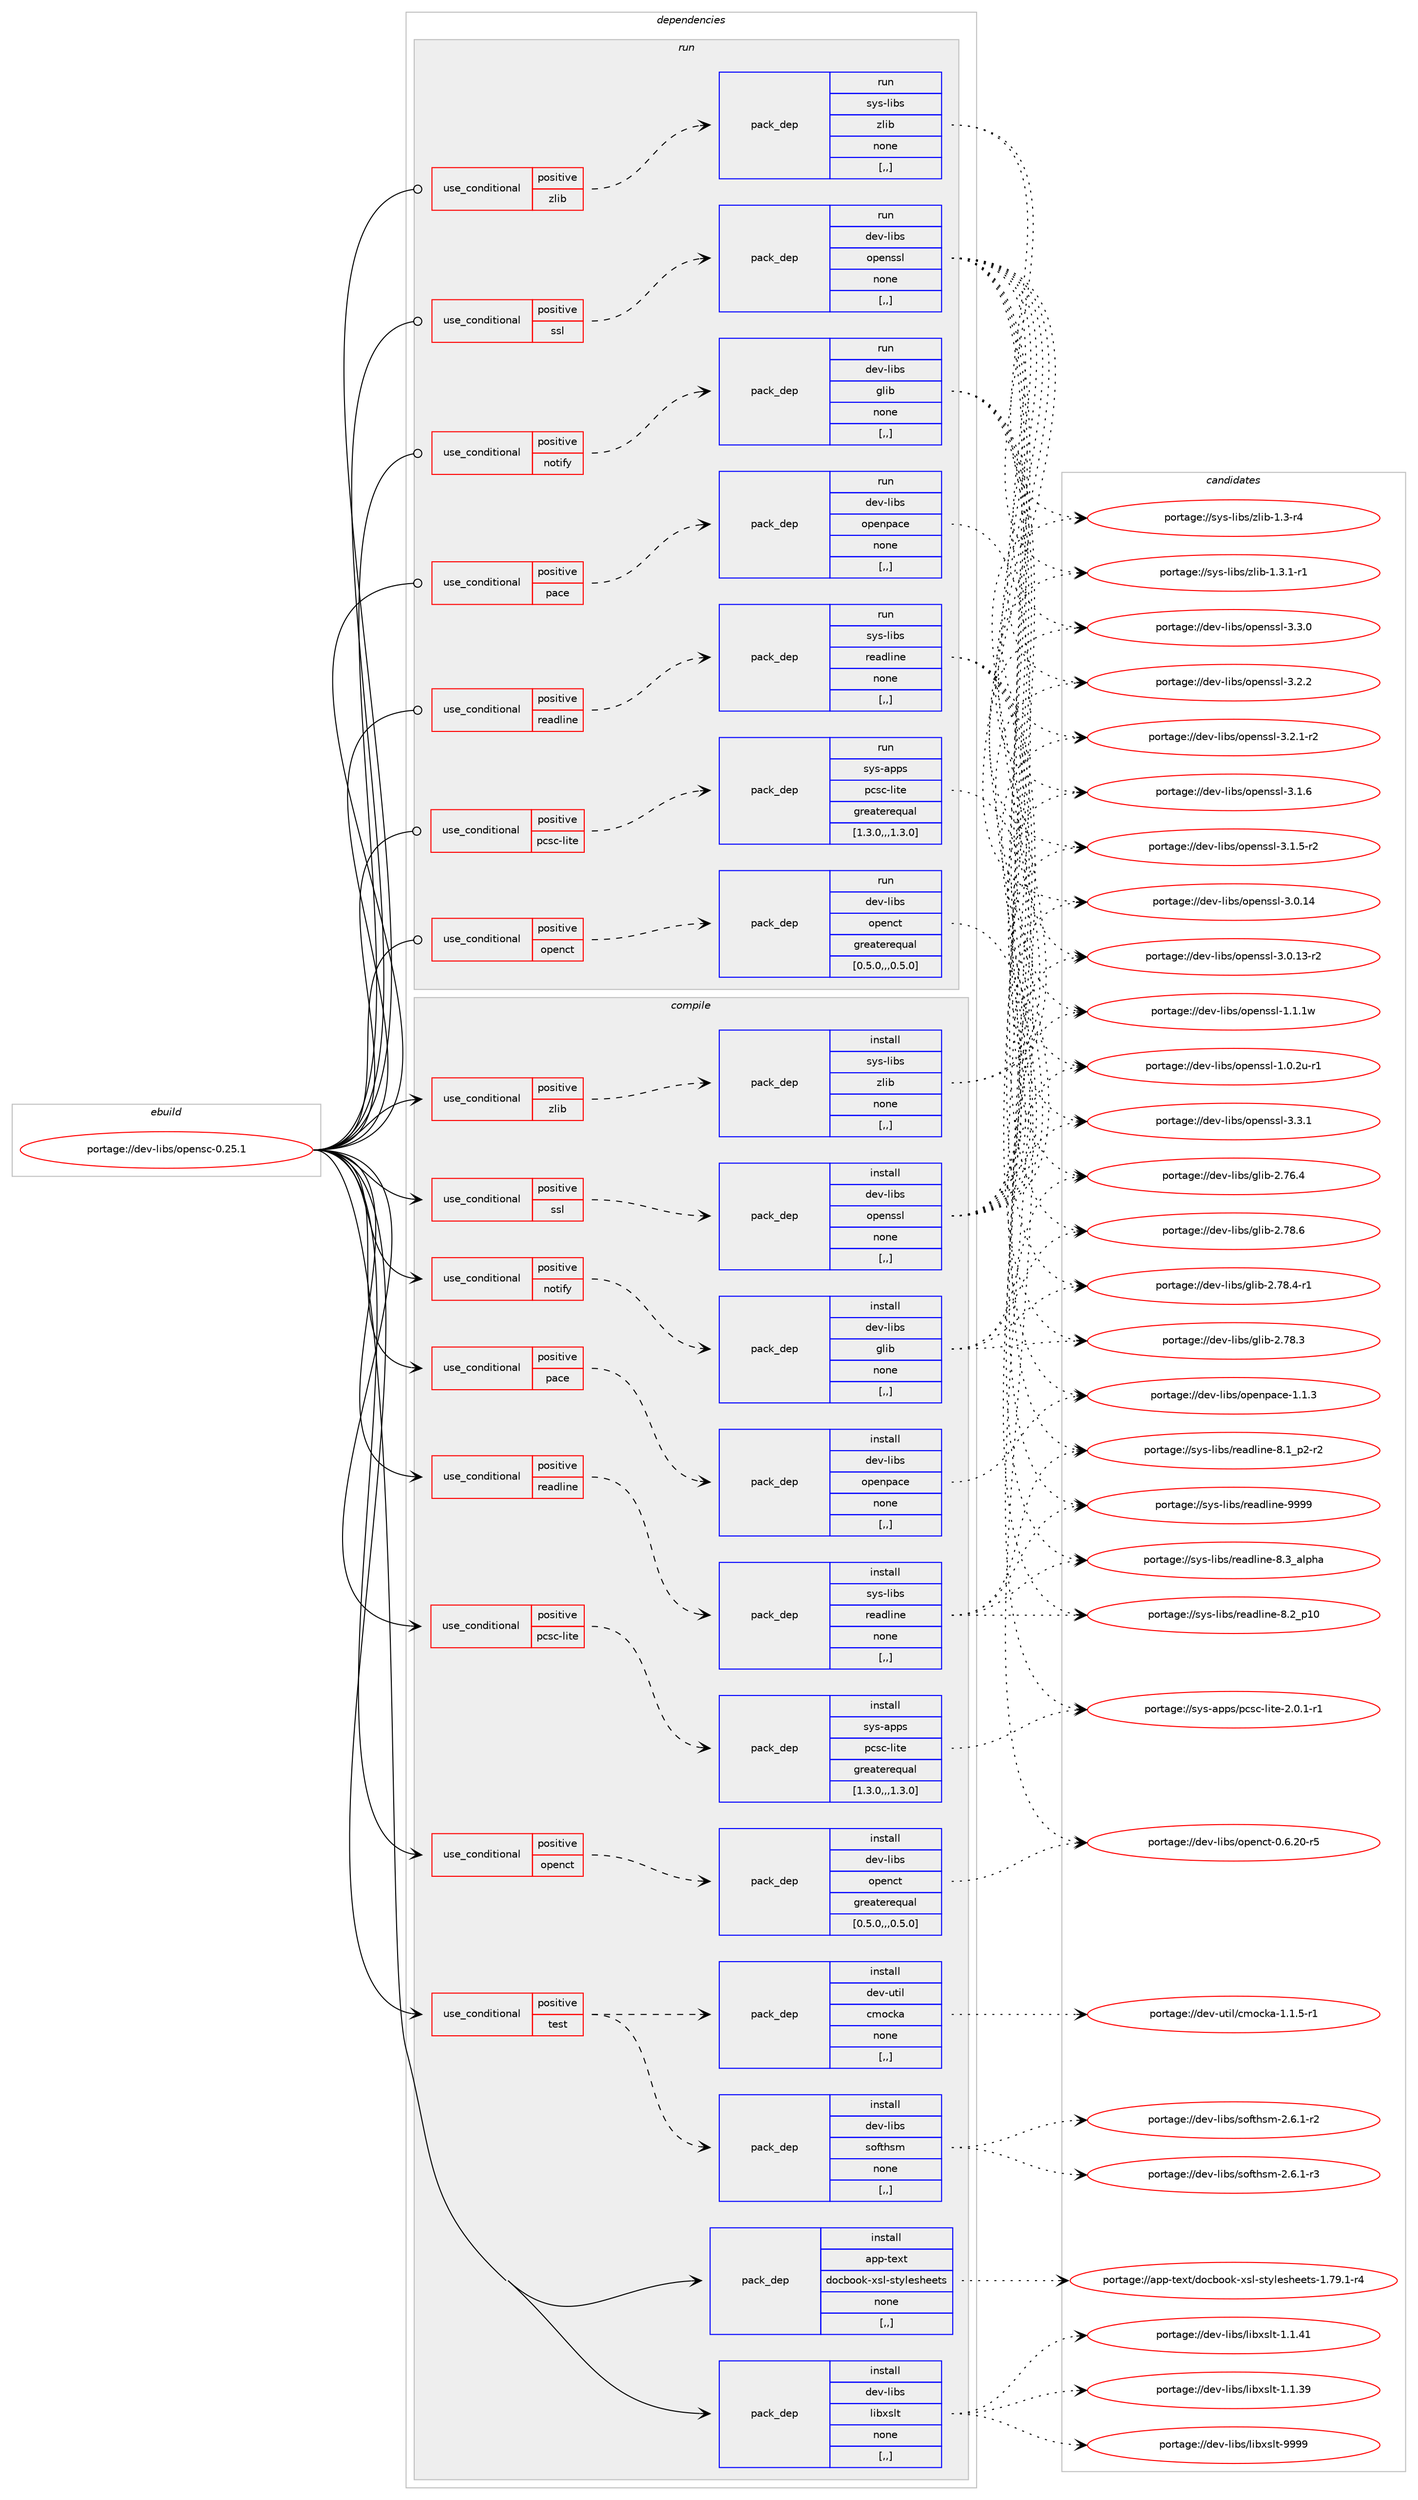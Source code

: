 digraph prolog {

# *************
# Graph options
# *************

newrank=true;
concentrate=true;
compound=true;
graph [rankdir=LR,fontname=Helvetica,fontsize=10,ranksep=1.5];#, ranksep=2.5, nodesep=0.2];
edge  [arrowhead=vee];
node  [fontname=Helvetica,fontsize=10];

# **********
# The ebuild
# **********

subgraph cluster_leftcol {
color=gray;
label=<<i>ebuild</i>>;
id [label="portage://dev-libs/opensc-0.25.1", color=red, width=4, href="../dev-libs/opensc-0.25.1.svg"];
}

# ****************
# The dependencies
# ****************

subgraph cluster_midcol {
color=gray;
label=<<i>dependencies</i>>;
subgraph cluster_compile {
fillcolor="#eeeeee";
style=filled;
label=<<i>compile</i>>;
subgraph cond27826 {
dependency112368 [label=<<TABLE BORDER="0" CELLBORDER="1" CELLSPACING="0" CELLPADDING="4"><TR><TD ROWSPAN="3" CELLPADDING="10">use_conditional</TD></TR><TR><TD>positive</TD></TR><TR><TD>notify</TD></TR></TABLE>>, shape=none, color=red];
subgraph pack83344 {
dependency112369 [label=<<TABLE BORDER="0" CELLBORDER="1" CELLSPACING="0" CELLPADDING="4" WIDTH="220"><TR><TD ROWSPAN="6" CELLPADDING="30">pack_dep</TD></TR><TR><TD WIDTH="110">install</TD></TR><TR><TD>dev-libs</TD></TR><TR><TD>glib</TD></TR><TR><TD>none</TD></TR><TR><TD>[,,]</TD></TR></TABLE>>, shape=none, color=blue];
}
dependency112368:e -> dependency112369:w [weight=20,style="dashed",arrowhead="vee"];
}
id:e -> dependency112368:w [weight=20,style="solid",arrowhead="vee"];
subgraph cond27827 {
dependency112370 [label=<<TABLE BORDER="0" CELLBORDER="1" CELLSPACING="0" CELLPADDING="4"><TR><TD ROWSPAN="3" CELLPADDING="10">use_conditional</TD></TR><TR><TD>positive</TD></TR><TR><TD>openct</TD></TR></TABLE>>, shape=none, color=red];
subgraph pack83345 {
dependency112371 [label=<<TABLE BORDER="0" CELLBORDER="1" CELLSPACING="0" CELLPADDING="4" WIDTH="220"><TR><TD ROWSPAN="6" CELLPADDING="30">pack_dep</TD></TR><TR><TD WIDTH="110">install</TD></TR><TR><TD>dev-libs</TD></TR><TR><TD>openct</TD></TR><TR><TD>greaterequal</TD></TR><TR><TD>[0.5.0,,,0.5.0]</TD></TR></TABLE>>, shape=none, color=blue];
}
dependency112370:e -> dependency112371:w [weight=20,style="dashed",arrowhead="vee"];
}
id:e -> dependency112370:w [weight=20,style="solid",arrowhead="vee"];
subgraph cond27828 {
dependency112372 [label=<<TABLE BORDER="0" CELLBORDER="1" CELLSPACING="0" CELLPADDING="4"><TR><TD ROWSPAN="3" CELLPADDING="10">use_conditional</TD></TR><TR><TD>positive</TD></TR><TR><TD>pace</TD></TR></TABLE>>, shape=none, color=red];
subgraph pack83346 {
dependency112373 [label=<<TABLE BORDER="0" CELLBORDER="1" CELLSPACING="0" CELLPADDING="4" WIDTH="220"><TR><TD ROWSPAN="6" CELLPADDING="30">pack_dep</TD></TR><TR><TD WIDTH="110">install</TD></TR><TR><TD>dev-libs</TD></TR><TR><TD>openpace</TD></TR><TR><TD>none</TD></TR><TR><TD>[,,]</TD></TR></TABLE>>, shape=none, color=blue];
}
dependency112372:e -> dependency112373:w [weight=20,style="dashed",arrowhead="vee"];
}
id:e -> dependency112372:w [weight=20,style="solid",arrowhead="vee"];
subgraph cond27829 {
dependency112374 [label=<<TABLE BORDER="0" CELLBORDER="1" CELLSPACING="0" CELLPADDING="4"><TR><TD ROWSPAN="3" CELLPADDING="10">use_conditional</TD></TR><TR><TD>positive</TD></TR><TR><TD>pcsc-lite</TD></TR></TABLE>>, shape=none, color=red];
subgraph pack83347 {
dependency112375 [label=<<TABLE BORDER="0" CELLBORDER="1" CELLSPACING="0" CELLPADDING="4" WIDTH="220"><TR><TD ROWSPAN="6" CELLPADDING="30">pack_dep</TD></TR><TR><TD WIDTH="110">install</TD></TR><TR><TD>sys-apps</TD></TR><TR><TD>pcsc-lite</TD></TR><TR><TD>greaterequal</TD></TR><TR><TD>[1.3.0,,,1.3.0]</TD></TR></TABLE>>, shape=none, color=blue];
}
dependency112374:e -> dependency112375:w [weight=20,style="dashed",arrowhead="vee"];
}
id:e -> dependency112374:w [weight=20,style="solid",arrowhead="vee"];
subgraph cond27830 {
dependency112376 [label=<<TABLE BORDER="0" CELLBORDER="1" CELLSPACING="0" CELLPADDING="4"><TR><TD ROWSPAN="3" CELLPADDING="10">use_conditional</TD></TR><TR><TD>positive</TD></TR><TR><TD>readline</TD></TR></TABLE>>, shape=none, color=red];
subgraph pack83348 {
dependency112377 [label=<<TABLE BORDER="0" CELLBORDER="1" CELLSPACING="0" CELLPADDING="4" WIDTH="220"><TR><TD ROWSPAN="6" CELLPADDING="30">pack_dep</TD></TR><TR><TD WIDTH="110">install</TD></TR><TR><TD>sys-libs</TD></TR><TR><TD>readline</TD></TR><TR><TD>none</TD></TR><TR><TD>[,,]</TD></TR></TABLE>>, shape=none, color=blue];
}
dependency112376:e -> dependency112377:w [weight=20,style="dashed",arrowhead="vee"];
}
id:e -> dependency112376:w [weight=20,style="solid",arrowhead="vee"];
subgraph cond27831 {
dependency112378 [label=<<TABLE BORDER="0" CELLBORDER="1" CELLSPACING="0" CELLPADDING="4"><TR><TD ROWSPAN="3" CELLPADDING="10">use_conditional</TD></TR><TR><TD>positive</TD></TR><TR><TD>ssl</TD></TR></TABLE>>, shape=none, color=red];
subgraph pack83349 {
dependency112379 [label=<<TABLE BORDER="0" CELLBORDER="1" CELLSPACING="0" CELLPADDING="4" WIDTH="220"><TR><TD ROWSPAN="6" CELLPADDING="30">pack_dep</TD></TR><TR><TD WIDTH="110">install</TD></TR><TR><TD>dev-libs</TD></TR><TR><TD>openssl</TD></TR><TR><TD>none</TD></TR><TR><TD>[,,]</TD></TR></TABLE>>, shape=none, color=blue];
}
dependency112378:e -> dependency112379:w [weight=20,style="dashed",arrowhead="vee"];
}
id:e -> dependency112378:w [weight=20,style="solid",arrowhead="vee"];
subgraph cond27832 {
dependency112380 [label=<<TABLE BORDER="0" CELLBORDER="1" CELLSPACING="0" CELLPADDING="4"><TR><TD ROWSPAN="3" CELLPADDING="10">use_conditional</TD></TR><TR><TD>positive</TD></TR><TR><TD>test</TD></TR></TABLE>>, shape=none, color=red];
subgraph pack83350 {
dependency112381 [label=<<TABLE BORDER="0" CELLBORDER="1" CELLSPACING="0" CELLPADDING="4" WIDTH="220"><TR><TD ROWSPAN="6" CELLPADDING="30">pack_dep</TD></TR><TR><TD WIDTH="110">install</TD></TR><TR><TD>dev-util</TD></TR><TR><TD>cmocka</TD></TR><TR><TD>none</TD></TR><TR><TD>[,,]</TD></TR></TABLE>>, shape=none, color=blue];
}
dependency112380:e -> dependency112381:w [weight=20,style="dashed",arrowhead="vee"];
subgraph pack83351 {
dependency112382 [label=<<TABLE BORDER="0" CELLBORDER="1" CELLSPACING="0" CELLPADDING="4" WIDTH="220"><TR><TD ROWSPAN="6" CELLPADDING="30">pack_dep</TD></TR><TR><TD WIDTH="110">install</TD></TR><TR><TD>dev-libs</TD></TR><TR><TD>softhsm</TD></TR><TR><TD>none</TD></TR><TR><TD>[,,]</TD></TR></TABLE>>, shape=none, color=blue];
}
dependency112380:e -> dependency112382:w [weight=20,style="dashed",arrowhead="vee"];
}
id:e -> dependency112380:w [weight=20,style="solid",arrowhead="vee"];
subgraph cond27833 {
dependency112383 [label=<<TABLE BORDER="0" CELLBORDER="1" CELLSPACING="0" CELLPADDING="4"><TR><TD ROWSPAN="3" CELLPADDING="10">use_conditional</TD></TR><TR><TD>positive</TD></TR><TR><TD>zlib</TD></TR></TABLE>>, shape=none, color=red];
subgraph pack83352 {
dependency112384 [label=<<TABLE BORDER="0" CELLBORDER="1" CELLSPACING="0" CELLPADDING="4" WIDTH="220"><TR><TD ROWSPAN="6" CELLPADDING="30">pack_dep</TD></TR><TR><TD WIDTH="110">install</TD></TR><TR><TD>sys-libs</TD></TR><TR><TD>zlib</TD></TR><TR><TD>none</TD></TR><TR><TD>[,,]</TD></TR></TABLE>>, shape=none, color=blue];
}
dependency112383:e -> dependency112384:w [weight=20,style="dashed",arrowhead="vee"];
}
id:e -> dependency112383:w [weight=20,style="solid",arrowhead="vee"];
subgraph pack83353 {
dependency112385 [label=<<TABLE BORDER="0" CELLBORDER="1" CELLSPACING="0" CELLPADDING="4" WIDTH="220"><TR><TD ROWSPAN="6" CELLPADDING="30">pack_dep</TD></TR><TR><TD WIDTH="110">install</TD></TR><TR><TD>app-text</TD></TR><TR><TD>docbook-xsl-stylesheets</TD></TR><TR><TD>none</TD></TR><TR><TD>[,,]</TD></TR></TABLE>>, shape=none, color=blue];
}
id:e -> dependency112385:w [weight=20,style="solid",arrowhead="vee"];
subgraph pack83354 {
dependency112386 [label=<<TABLE BORDER="0" CELLBORDER="1" CELLSPACING="0" CELLPADDING="4" WIDTH="220"><TR><TD ROWSPAN="6" CELLPADDING="30">pack_dep</TD></TR><TR><TD WIDTH="110">install</TD></TR><TR><TD>dev-libs</TD></TR><TR><TD>libxslt</TD></TR><TR><TD>none</TD></TR><TR><TD>[,,]</TD></TR></TABLE>>, shape=none, color=blue];
}
id:e -> dependency112386:w [weight=20,style="solid",arrowhead="vee"];
}
subgraph cluster_compileandrun {
fillcolor="#eeeeee";
style=filled;
label=<<i>compile and run</i>>;
}
subgraph cluster_run {
fillcolor="#eeeeee";
style=filled;
label=<<i>run</i>>;
subgraph cond27834 {
dependency112387 [label=<<TABLE BORDER="0" CELLBORDER="1" CELLSPACING="0" CELLPADDING="4"><TR><TD ROWSPAN="3" CELLPADDING="10">use_conditional</TD></TR><TR><TD>positive</TD></TR><TR><TD>notify</TD></TR></TABLE>>, shape=none, color=red];
subgraph pack83355 {
dependency112388 [label=<<TABLE BORDER="0" CELLBORDER="1" CELLSPACING="0" CELLPADDING="4" WIDTH="220"><TR><TD ROWSPAN="6" CELLPADDING="30">pack_dep</TD></TR><TR><TD WIDTH="110">run</TD></TR><TR><TD>dev-libs</TD></TR><TR><TD>glib</TD></TR><TR><TD>none</TD></TR><TR><TD>[,,]</TD></TR></TABLE>>, shape=none, color=blue];
}
dependency112387:e -> dependency112388:w [weight=20,style="dashed",arrowhead="vee"];
}
id:e -> dependency112387:w [weight=20,style="solid",arrowhead="odot"];
subgraph cond27835 {
dependency112389 [label=<<TABLE BORDER="0" CELLBORDER="1" CELLSPACING="0" CELLPADDING="4"><TR><TD ROWSPAN="3" CELLPADDING="10">use_conditional</TD></TR><TR><TD>positive</TD></TR><TR><TD>openct</TD></TR></TABLE>>, shape=none, color=red];
subgraph pack83356 {
dependency112390 [label=<<TABLE BORDER="0" CELLBORDER="1" CELLSPACING="0" CELLPADDING="4" WIDTH="220"><TR><TD ROWSPAN="6" CELLPADDING="30">pack_dep</TD></TR><TR><TD WIDTH="110">run</TD></TR><TR><TD>dev-libs</TD></TR><TR><TD>openct</TD></TR><TR><TD>greaterequal</TD></TR><TR><TD>[0.5.0,,,0.5.0]</TD></TR></TABLE>>, shape=none, color=blue];
}
dependency112389:e -> dependency112390:w [weight=20,style="dashed",arrowhead="vee"];
}
id:e -> dependency112389:w [weight=20,style="solid",arrowhead="odot"];
subgraph cond27836 {
dependency112391 [label=<<TABLE BORDER="0" CELLBORDER="1" CELLSPACING="0" CELLPADDING="4"><TR><TD ROWSPAN="3" CELLPADDING="10">use_conditional</TD></TR><TR><TD>positive</TD></TR><TR><TD>pace</TD></TR></TABLE>>, shape=none, color=red];
subgraph pack83357 {
dependency112392 [label=<<TABLE BORDER="0" CELLBORDER="1" CELLSPACING="0" CELLPADDING="4" WIDTH="220"><TR><TD ROWSPAN="6" CELLPADDING="30">pack_dep</TD></TR><TR><TD WIDTH="110">run</TD></TR><TR><TD>dev-libs</TD></TR><TR><TD>openpace</TD></TR><TR><TD>none</TD></TR><TR><TD>[,,]</TD></TR></TABLE>>, shape=none, color=blue];
}
dependency112391:e -> dependency112392:w [weight=20,style="dashed",arrowhead="vee"];
}
id:e -> dependency112391:w [weight=20,style="solid",arrowhead="odot"];
subgraph cond27837 {
dependency112393 [label=<<TABLE BORDER="0" CELLBORDER="1" CELLSPACING="0" CELLPADDING="4"><TR><TD ROWSPAN="3" CELLPADDING="10">use_conditional</TD></TR><TR><TD>positive</TD></TR><TR><TD>pcsc-lite</TD></TR></TABLE>>, shape=none, color=red];
subgraph pack83358 {
dependency112394 [label=<<TABLE BORDER="0" CELLBORDER="1" CELLSPACING="0" CELLPADDING="4" WIDTH="220"><TR><TD ROWSPAN="6" CELLPADDING="30">pack_dep</TD></TR><TR><TD WIDTH="110">run</TD></TR><TR><TD>sys-apps</TD></TR><TR><TD>pcsc-lite</TD></TR><TR><TD>greaterequal</TD></TR><TR><TD>[1.3.0,,,1.3.0]</TD></TR></TABLE>>, shape=none, color=blue];
}
dependency112393:e -> dependency112394:w [weight=20,style="dashed",arrowhead="vee"];
}
id:e -> dependency112393:w [weight=20,style="solid",arrowhead="odot"];
subgraph cond27838 {
dependency112395 [label=<<TABLE BORDER="0" CELLBORDER="1" CELLSPACING="0" CELLPADDING="4"><TR><TD ROWSPAN="3" CELLPADDING="10">use_conditional</TD></TR><TR><TD>positive</TD></TR><TR><TD>readline</TD></TR></TABLE>>, shape=none, color=red];
subgraph pack83359 {
dependency112396 [label=<<TABLE BORDER="0" CELLBORDER="1" CELLSPACING="0" CELLPADDING="4" WIDTH="220"><TR><TD ROWSPAN="6" CELLPADDING="30">pack_dep</TD></TR><TR><TD WIDTH="110">run</TD></TR><TR><TD>sys-libs</TD></TR><TR><TD>readline</TD></TR><TR><TD>none</TD></TR><TR><TD>[,,]</TD></TR></TABLE>>, shape=none, color=blue];
}
dependency112395:e -> dependency112396:w [weight=20,style="dashed",arrowhead="vee"];
}
id:e -> dependency112395:w [weight=20,style="solid",arrowhead="odot"];
subgraph cond27839 {
dependency112397 [label=<<TABLE BORDER="0" CELLBORDER="1" CELLSPACING="0" CELLPADDING="4"><TR><TD ROWSPAN="3" CELLPADDING="10">use_conditional</TD></TR><TR><TD>positive</TD></TR><TR><TD>ssl</TD></TR></TABLE>>, shape=none, color=red];
subgraph pack83360 {
dependency112398 [label=<<TABLE BORDER="0" CELLBORDER="1" CELLSPACING="0" CELLPADDING="4" WIDTH="220"><TR><TD ROWSPAN="6" CELLPADDING="30">pack_dep</TD></TR><TR><TD WIDTH="110">run</TD></TR><TR><TD>dev-libs</TD></TR><TR><TD>openssl</TD></TR><TR><TD>none</TD></TR><TR><TD>[,,]</TD></TR></TABLE>>, shape=none, color=blue];
}
dependency112397:e -> dependency112398:w [weight=20,style="dashed",arrowhead="vee"];
}
id:e -> dependency112397:w [weight=20,style="solid",arrowhead="odot"];
subgraph cond27840 {
dependency112399 [label=<<TABLE BORDER="0" CELLBORDER="1" CELLSPACING="0" CELLPADDING="4"><TR><TD ROWSPAN="3" CELLPADDING="10">use_conditional</TD></TR><TR><TD>positive</TD></TR><TR><TD>zlib</TD></TR></TABLE>>, shape=none, color=red];
subgraph pack83361 {
dependency112400 [label=<<TABLE BORDER="0" CELLBORDER="1" CELLSPACING="0" CELLPADDING="4" WIDTH="220"><TR><TD ROWSPAN="6" CELLPADDING="30">pack_dep</TD></TR><TR><TD WIDTH="110">run</TD></TR><TR><TD>sys-libs</TD></TR><TR><TD>zlib</TD></TR><TR><TD>none</TD></TR><TR><TD>[,,]</TD></TR></TABLE>>, shape=none, color=blue];
}
dependency112399:e -> dependency112400:w [weight=20,style="dashed",arrowhead="vee"];
}
id:e -> dependency112399:w [weight=20,style="solid",arrowhead="odot"];
}
}

# **************
# The candidates
# **************

subgraph cluster_choices {
rank=same;
color=gray;
label=<<i>candidates</i>>;

subgraph choice83344 {
color=black;
nodesep=1;
choice1001011184510810598115471031081059845504655564654 [label="portage://dev-libs/glib-2.78.6", color=red, width=4,href="../dev-libs/glib-2.78.6.svg"];
choice10010111845108105981154710310810598455046555646524511449 [label="portage://dev-libs/glib-2.78.4-r1", color=red, width=4,href="../dev-libs/glib-2.78.4-r1.svg"];
choice1001011184510810598115471031081059845504655564651 [label="portage://dev-libs/glib-2.78.3", color=red, width=4,href="../dev-libs/glib-2.78.3.svg"];
choice1001011184510810598115471031081059845504655544652 [label="portage://dev-libs/glib-2.76.4", color=red, width=4,href="../dev-libs/glib-2.76.4.svg"];
dependency112369:e -> choice1001011184510810598115471031081059845504655564654:w [style=dotted,weight="100"];
dependency112369:e -> choice10010111845108105981154710310810598455046555646524511449:w [style=dotted,weight="100"];
dependency112369:e -> choice1001011184510810598115471031081059845504655564651:w [style=dotted,weight="100"];
dependency112369:e -> choice1001011184510810598115471031081059845504655544652:w [style=dotted,weight="100"];
}
subgraph choice83345 {
color=black;
nodesep=1;
choice10010111845108105981154711111210111099116454846544650484511453 [label="portage://dev-libs/openct-0.6.20-r5", color=red, width=4,href="../dev-libs/openct-0.6.20-r5.svg"];
dependency112371:e -> choice10010111845108105981154711111210111099116454846544650484511453:w [style=dotted,weight="100"];
}
subgraph choice83346 {
color=black;
nodesep=1;
choice1001011184510810598115471111121011101129799101454946494651 [label="portage://dev-libs/openpace-1.1.3", color=red, width=4,href="../dev-libs/openpace-1.1.3.svg"];
dependency112373:e -> choice1001011184510810598115471111121011101129799101454946494651:w [style=dotted,weight="100"];
}
subgraph choice83347 {
color=black;
nodesep=1;
choice1151211154597112112115471129911599451081051161014550464846494511449 [label="portage://sys-apps/pcsc-lite-2.0.1-r1", color=red, width=4,href="../sys-apps/pcsc-lite-2.0.1-r1.svg"];
dependency112375:e -> choice1151211154597112112115471129911599451081051161014550464846494511449:w [style=dotted,weight="100"];
}
subgraph choice83348 {
color=black;
nodesep=1;
choice115121115451081059811547114101971001081051101014557575757 [label="portage://sys-libs/readline-9999", color=red, width=4,href="../sys-libs/readline-9999.svg"];
choice1151211154510810598115471141019710010810511010145564651959710811210497 [label="portage://sys-libs/readline-8.3_alpha", color=red, width=4,href="../sys-libs/readline-8.3_alpha.svg"];
choice1151211154510810598115471141019710010810511010145564650951124948 [label="portage://sys-libs/readline-8.2_p10", color=red, width=4,href="../sys-libs/readline-8.2_p10.svg"];
choice115121115451081059811547114101971001081051101014556464995112504511450 [label="portage://sys-libs/readline-8.1_p2-r2", color=red, width=4,href="../sys-libs/readline-8.1_p2-r2.svg"];
dependency112377:e -> choice115121115451081059811547114101971001081051101014557575757:w [style=dotted,weight="100"];
dependency112377:e -> choice1151211154510810598115471141019710010810511010145564651959710811210497:w [style=dotted,weight="100"];
dependency112377:e -> choice1151211154510810598115471141019710010810511010145564650951124948:w [style=dotted,weight="100"];
dependency112377:e -> choice115121115451081059811547114101971001081051101014556464995112504511450:w [style=dotted,weight="100"];
}
subgraph choice83349 {
color=black;
nodesep=1;
choice100101118451081059811547111112101110115115108455146514649 [label="portage://dev-libs/openssl-3.3.1", color=red, width=4,href="../dev-libs/openssl-3.3.1.svg"];
choice100101118451081059811547111112101110115115108455146514648 [label="portage://dev-libs/openssl-3.3.0", color=red, width=4,href="../dev-libs/openssl-3.3.0.svg"];
choice100101118451081059811547111112101110115115108455146504650 [label="portage://dev-libs/openssl-3.2.2", color=red, width=4,href="../dev-libs/openssl-3.2.2.svg"];
choice1001011184510810598115471111121011101151151084551465046494511450 [label="portage://dev-libs/openssl-3.2.1-r2", color=red, width=4,href="../dev-libs/openssl-3.2.1-r2.svg"];
choice100101118451081059811547111112101110115115108455146494654 [label="portage://dev-libs/openssl-3.1.6", color=red, width=4,href="../dev-libs/openssl-3.1.6.svg"];
choice1001011184510810598115471111121011101151151084551464946534511450 [label="portage://dev-libs/openssl-3.1.5-r2", color=red, width=4,href="../dev-libs/openssl-3.1.5-r2.svg"];
choice10010111845108105981154711111210111011511510845514648464952 [label="portage://dev-libs/openssl-3.0.14", color=red, width=4,href="../dev-libs/openssl-3.0.14.svg"];
choice100101118451081059811547111112101110115115108455146484649514511450 [label="portage://dev-libs/openssl-3.0.13-r2", color=red, width=4,href="../dev-libs/openssl-3.0.13-r2.svg"];
choice100101118451081059811547111112101110115115108454946494649119 [label="portage://dev-libs/openssl-1.1.1w", color=red, width=4,href="../dev-libs/openssl-1.1.1w.svg"];
choice1001011184510810598115471111121011101151151084549464846501174511449 [label="portage://dev-libs/openssl-1.0.2u-r1", color=red, width=4,href="../dev-libs/openssl-1.0.2u-r1.svg"];
dependency112379:e -> choice100101118451081059811547111112101110115115108455146514649:w [style=dotted,weight="100"];
dependency112379:e -> choice100101118451081059811547111112101110115115108455146514648:w [style=dotted,weight="100"];
dependency112379:e -> choice100101118451081059811547111112101110115115108455146504650:w [style=dotted,weight="100"];
dependency112379:e -> choice1001011184510810598115471111121011101151151084551465046494511450:w [style=dotted,weight="100"];
dependency112379:e -> choice100101118451081059811547111112101110115115108455146494654:w [style=dotted,weight="100"];
dependency112379:e -> choice1001011184510810598115471111121011101151151084551464946534511450:w [style=dotted,weight="100"];
dependency112379:e -> choice10010111845108105981154711111210111011511510845514648464952:w [style=dotted,weight="100"];
dependency112379:e -> choice100101118451081059811547111112101110115115108455146484649514511450:w [style=dotted,weight="100"];
dependency112379:e -> choice100101118451081059811547111112101110115115108454946494649119:w [style=dotted,weight="100"];
dependency112379:e -> choice1001011184510810598115471111121011101151151084549464846501174511449:w [style=dotted,weight="100"];
}
subgraph choice83350 {
color=black;
nodesep=1;
choice10010111845117116105108479910911199107974549464946534511449 [label="portage://dev-util/cmocka-1.1.5-r1", color=red, width=4,href="../dev-util/cmocka-1.1.5-r1.svg"];
dependency112381:e -> choice10010111845117116105108479910911199107974549464946534511449:w [style=dotted,weight="100"];
}
subgraph choice83351 {
color=black;
nodesep=1;
choice1001011184510810598115471151111021161041151094550465446494511451 [label="portage://dev-libs/softhsm-2.6.1-r3", color=red, width=4,href="../dev-libs/softhsm-2.6.1-r3.svg"];
choice1001011184510810598115471151111021161041151094550465446494511450 [label="portage://dev-libs/softhsm-2.6.1-r2", color=red, width=4,href="../dev-libs/softhsm-2.6.1-r2.svg"];
dependency112382:e -> choice1001011184510810598115471151111021161041151094550465446494511451:w [style=dotted,weight="100"];
dependency112382:e -> choice1001011184510810598115471151111021161041151094550465446494511450:w [style=dotted,weight="100"];
}
subgraph choice83352 {
color=black;
nodesep=1;
choice115121115451081059811547122108105984549465146494511449 [label="portage://sys-libs/zlib-1.3.1-r1", color=red, width=4,href="../sys-libs/zlib-1.3.1-r1.svg"];
choice11512111545108105981154712210810598454946514511452 [label="portage://sys-libs/zlib-1.3-r4", color=red, width=4,href="../sys-libs/zlib-1.3-r4.svg"];
dependency112384:e -> choice115121115451081059811547122108105984549465146494511449:w [style=dotted,weight="100"];
dependency112384:e -> choice11512111545108105981154712210810598454946514511452:w [style=dotted,weight="100"];
}
subgraph choice83353 {
color=black;
nodesep=1;
choice97112112451161011201164710011199981111111074512011510845115116121108101115104101101116115454946555746494511452 [label="portage://app-text/docbook-xsl-stylesheets-1.79.1-r4", color=red, width=4,href="../app-text/docbook-xsl-stylesheets-1.79.1-r4.svg"];
dependency112385:e -> choice97112112451161011201164710011199981111111074512011510845115116121108101115104101101116115454946555746494511452:w [style=dotted,weight="100"];
}
subgraph choice83354 {
color=black;
nodesep=1;
choice100101118451081059811547108105981201151081164557575757 [label="portage://dev-libs/libxslt-9999", color=red, width=4,href="../dev-libs/libxslt-9999.svg"];
choice1001011184510810598115471081059812011510811645494649465249 [label="portage://dev-libs/libxslt-1.1.41", color=red, width=4,href="../dev-libs/libxslt-1.1.41.svg"];
choice1001011184510810598115471081059812011510811645494649465157 [label="portage://dev-libs/libxslt-1.1.39", color=red, width=4,href="../dev-libs/libxslt-1.1.39.svg"];
dependency112386:e -> choice100101118451081059811547108105981201151081164557575757:w [style=dotted,weight="100"];
dependency112386:e -> choice1001011184510810598115471081059812011510811645494649465249:w [style=dotted,weight="100"];
dependency112386:e -> choice1001011184510810598115471081059812011510811645494649465157:w [style=dotted,weight="100"];
}
subgraph choice83355 {
color=black;
nodesep=1;
choice1001011184510810598115471031081059845504655564654 [label="portage://dev-libs/glib-2.78.6", color=red, width=4,href="../dev-libs/glib-2.78.6.svg"];
choice10010111845108105981154710310810598455046555646524511449 [label="portage://dev-libs/glib-2.78.4-r1", color=red, width=4,href="../dev-libs/glib-2.78.4-r1.svg"];
choice1001011184510810598115471031081059845504655564651 [label="portage://dev-libs/glib-2.78.3", color=red, width=4,href="../dev-libs/glib-2.78.3.svg"];
choice1001011184510810598115471031081059845504655544652 [label="portage://dev-libs/glib-2.76.4", color=red, width=4,href="../dev-libs/glib-2.76.4.svg"];
dependency112388:e -> choice1001011184510810598115471031081059845504655564654:w [style=dotted,weight="100"];
dependency112388:e -> choice10010111845108105981154710310810598455046555646524511449:w [style=dotted,weight="100"];
dependency112388:e -> choice1001011184510810598115471031081059845504655564651:w [style=dotted,weight="100"];
dependency112388:e -> choice1001011184510810598115471031081059845504655544652:w [style=dotted,weight="100"];
}
subgraph choice83356 {
color=black;
nodesep=1;
choice10010111845108105981154711111210111099116454846544650484511453 [label="portage://dev-libs/openct-0.6.20-r5", color=red, width=4,href="../dev-libs/openct-0.6.20-r5.svg"];
dependency112390:e -> choice10010111845108105981154711111210111099116454846544650484511453:w [style=dotted,weight="100"];
}
subgraph choice83357 {
color=black;
nodesep=1;
choice1001011184510810598115471111121011101129799101454946494651 [label="portage://dev-libs/openpace-1.1.3", color=red, width=4,href="../dev-libs/openpace-1.1.3.svg"];
dependency112392:e -> choice1001011184510810598115471111121011101129799101454946494651:w [style=dotted,weight="100"];
}
subgraph choice83358 {
color=black;
nodesep=1;
choice1151211154597112112115471129911599451081051161014550464846494511449 [label="portage://sys-apps/pcsc-lite-2.0.1-r1", color=red, width=4,href="../sys-apps/pcsc-lite-2.0.1-r1.svg"];
dependency112394:e -> choice1151211154597112112115471129911599451081051161014550464846494511449:w [style=dotted,weight="100"];
}
subgraph choice83359 {
color=black;
nodesep=1;
choice115121115451081059811547114101971001081051101014557575757 [label="portage://sys-libs/readline-9999", color=red, width=4,href="../sys-libs/readline-9999.svg"];
choice1151211154510810598115471141019710010810511010145564651959710811210497 [label="portage://sys-libs/readline-8.3_alpha", color=red, width=4,href="../sys-libs/readline-8.3_alpha.svg"];
choice1151211154510810598115471141019710010810511010145564650951124948 [label="portage://sys-libs/readline-8.2_p10", color=red, width=4,href="../sys-libs/readline-8.2_p10.svg"];
choice115121115451081059811547114101971001081051101014556464995112504511450 [label="portage://sys-libs/readline-8.1_p2-r2", color=red, width=4,href="../sys-libs/readline-8.1_p2-r2.svg"];
dependency112396:e -> choice115121115451081059811547114101971001081051101014557575757:w [style=dotted,weight="100"];
dependency112396:e -> choice1151211154510810598115471141019710010810511010145564651959710811210497:w [style=dotted,weight="100"];
dependency112396:e -> choice1151211154510810598115471141019710010810511010145564650951124948:w [style=dotted,weight="100"];
dependency112396:e -> choice115121115451081059811547114101971001081051101014556464995112504511450:w [style=dotted,weight="100"];
}
subgraph choice83360 {
color=black;
nodesep=1;
choice100101118451081059811547111112101110115115108455146514649 [label="portage://dev-libs/openssl-3.3.1", color=red, width=4,href="../dev-libs/openssl-3.3.1.svg"];
choice100101118451081059811547111112101110115115108455146514648 [label="portage://dev-libs/openssl-3.3.0", color=red, width=4,href="../dev-libs/openssl-3.3.0.svg"];
choice100101118451081059811547111112101110115115108455146504650 [label="portage://dev-libs/openssl-3.2.2", color=red, width=4,href="../dev-libs/openssl-3.2.2.svg"];
choice1001011184510810598115471111121011101151151084551465046494511450 [label="portage://dev-libs/openssl-3.2.1-r2", color=red, width=4,href="../dev-libs/openssl-3.2.1-r2.svg"];
choice100101118451081059811547111112101110115115108455146494654 [label="portage://dev-libs/openssl-3.1.6", color=red, width=4,href="../dev-libs/openssl-3.1.6.svg"];
choice1001011184510810598115471111121011101151151084551464946534511450 [label="portage://dev-libs/openssl-3.1.5-r2", color=red, width=4,href="../dev-libs/openssl-3.1.5-r2.svg"];
choice10010111845108105981154711111210111011511510845514648464952 [label="portage://dev-libs/openssl-3.0.14", color=red, width=4,href="../dev-libs/openssl-3.0.14.svg"];
choice100101118451081059811547111112101110115115108455146484649514511450 [label="portage://dev-libs/openssl-3.0.13-r2", color=red, width=4,href="../dev-libs/openssl-3.0.13-r2.svg"];
choice100101118451081059811547111112101110115115108454946494649119 [label="portage://dev-libs/openssl-1.1.1w", color=red, width=4,href="../dev-libs/openssl-1.1.1w.svg"];
choice1001011184510810598115471111121011101151151084549464846501174511449 [label="portage://dev-libs/openssl-1.0.2u-r1", color=red, width=4,href="../dev-libs/openssl-1.0.2u-r1.svg"];
dependency112398:e -> choice100101118451081059811547111112101110115115108455146514649:w [style=dotted,weight="100"];
dependency112398:e -> choice100101118451081059811547111112101110115115108455146514648:w [style=dotted,weight="100"];
dependency112398:e -> choice100101118451081059811547111112101110115115108455146504650:w [style=dotted,weight="100"];
dependency112398:e -> choice1001011184510810598115471111121011101151151084551465046494511450:w [style=dotted,weight="100"];
dependency112398:e -> choice100101118451081059811547111112101110115115108455146494654:w [style=dotted,weight="100"];
dependency112398:e -> choice1001011184510810598115471111121011101151151084551464946534511450:w [style=dotted,weight="100"];
dependency112398:e -> choice10010111845108105981154711111210111011511510845514648464952:w [style=dotted,weight="100"];
dependency112398:e -> choice100101118451081059811547111112101110115115108455146484649514511450:w [style=dotted,weight="100"];
dependency112398:e -> choice100101118451081059811547111112101110115115108454946494649119:w [style=dotted,weight="100"];
dependency112398:e -> choice1001011184510810598115471111121011101151151084549464846501174511449:w [style=dotted,weight="100"];
}
subgraph choice83361 {
color=black;
nodesep=1;
choice115121115451081059811547122108105984549465146494511449 [label="portage://sys-libs/zlib-1.3.1-r1", color=red, width=4,href="../sys-libs/zlib-1.3.1-r1.svg"];
choice11512111545108105981154712210810598454946514511452 [label="portage://sys-libs/zlib-1.3-r4", color=red, width=4,href="../sys-libs/zlib-1.3-r4.svg"];
dependency112400:e -> choice115121115451081059811547122108105984549465146494511449:w [style=dotted,weight="100"];
dependency112400:e -> choice11512111545108105981154712210810598454946514511452:w [style=dotted,weight="100"];
}
}

}
